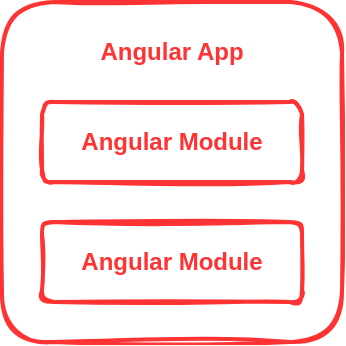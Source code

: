 <mxfile version="16.2.7" type="device" pages="4"><diagram id="6hQjORxy9jmHV5-0IQ4p" name="monolithic-app-angular"><mxGraphModel dx="868" dy="457" grid="1" gridSize="10" guides="1" tooltips="1" connect="1" arrows="1" fold="1" page="1" pageScale="1" pageWidth="850" pageHeight="1100" math="0" shadow="0"><root><mxCell id="0"/><mxCell id="1" parent="0"/><mxCell id="EYxZt8uppS_rB0u5hhvg-3" value="" style="rounded=1;whiteSpace=wrap;html=1;strokeWidth=2;fillWeight=4;hachureGap=8;hachureAngle=45;fillColor=none;sketch=1;glass=0;fillStyle=hachure;fontSize=14;fontColor=#FF3333;strokeColor=#FF3333;" vertex="1" parent="1"><mxGeometry x="280" y="130" width="170" height="170" as="geometry"/></mxCell><mxCell id="EYxZt8uppS_rB0u5hhvg-4" value="Angular App" style="text;html=1;strokeColor=none;fillColor=none;align=center;verticalAlign=middle;whiteSpace=wrap;rounded=0;dashed=1;strokeWidth=3;fontColor=#FF3333;fontStyle=1" vertex="1" parent="1"><mxGeometry x="320" y="140" width="90" height="30" as="geometry"/></mxCell><mxCell id="EYxZt8uppS_rB0u5hhvg-14" value="" style="group" vertex="1" connectable="0" parent="1"><mxGeometry x="300" y="240" width="130" height="40" as="geometry"/></mxCell><mxCell id="EYxZt8uppS_rB0u5hhvg-12" value="" style="rounded=1;whiteSpace=wrap;html=1;strokeWidth=2;fillWeight=4;hachureGap=8;hachureAngle=45;fillColor=none;sketch=1;glass=0;fillStyle=hachure;fontSize=14;fontColor=#FF3333;strokeColor=#FF3333;" vertex="1" parent="EYxZt8uppS_rB0u5hhvg-14"><mxGeometry width="130" height="40" as="geometry"/></mxCell><mxCell id="EYxZt8uppS_rB0u5hhvg-13" value="Angular Module" style="text;html=1;strokeColor=none;fillColor=none;align=center;verticalAlign=middle;whiteSpace=wrap;rounded=0;dashed=1;strokeWidth=3;fontColor=#FF3333;fontStyle=1" vertex="1" parent="EYxZt8uppS_rB0u5hhvg-14"><mxGeometry x="5" y="10" width="120" height="20" as="geometry"/></mxCell><mxCell id="EYxZt8uppS_rB0u5hhvg-15" value="" style="group" vertex="1" connectable="0" parent="1"><mxGeometry x="300" y="180" width="130" height="40" as="geometry"/></mxCell><mxCell id="EYxZt8uppS_rB0u5hhvg-16" value="" style="rounded=1;whiteSpace=wrap;html=1;strokeWidth=2;fillWeight=4;hachureGap=8;hachureAngle=45;fillColor=none;sketch=1;glass=0;fillStyle=hachure;fontSize=14;fontColor=#FF3333;strokeColor=#FF3333;" vertex="1" parent="EYxZt8uppS_rB0u5hhvg-15"><mxGeometry width="130" height="40" as="geometry"/></mxCell><mxCell id="EYxZt8uppS_rB0u5hhvg-17" value="Angular Module" style="text;html=1;strokeColor=none;fillColor=none;align=center;verticalAlign=middle;whiteSpace=wrap;rounded=0;dashed=1;strokeWidth=3;fontColor=#FF3333;fontStyle=1" vertex="1" parent="EYxZt8uppS_rB0u5hhvg-15"><mxGeometry x="5" y="10" width="120" height="20" as="geometry"/></mxCell></root></mxGraphModel></diagram><diagram id="T0KcC18ViXUMIRlkmi0e" name="mfe-app-angular-vue-react"><mxGraphModel dx="496" dy="261" grid="1" gridSize="10" guides="1" tooltips="1" connect="1" arrows="1" fold="1" page="1" pageScale="1" pageWidth="850" pageHeight="1100" math="0" shadow="0"><root><mxCell id="V2KbLttilXxaS-Edt_Sh-0"/><mxCell id="V2KbLttilXxaS-Edt_Sh-1" parent="V2KbLttilXxaS-Edt_Sh-0"/><mxCell id="kul-6z-2hUH7PZqRBXVa-0" value="" style="rounded=1;whiteSpace=wrap;html=1;strokeWidth=2;fillWeight=4;hachureGap=8;hachureAngle=45;fillColor=none;sketch=1;glass=0;fillStyle=hachure;fontSize=14;fontColor=#FF3333;strokeColor=#FF3333;" vertex="1" parent="V2KbLttilXxaS-Edt_Sh-1"><mxGeometry x="280" y="130" width="170" height="170" as="geometry"/></mxCell><mxCell id="kul-6z-2hUH7PZqRBXVa-1" value="Angular App" style="text;html=1;strokeColor=none;fillColor=none;align=center;verticalAlign=middle;whiteSpace=wrap;rounded=0;dashed=1;strokeWidth=3;fontColor=#FF3333;fontStyle=1" vertex="1" parent="V2KbLttilXxaS-Edt_Sh-1"><mxGeometry x="320" y="140" width="90" height="30" as="geometry"/></mxCell><mxCell id="kul-6z-2hUH7PZqRBXVa-3" value="" style="rounded=1;whiteSpace=wrap;html=1;strokeWidth=2;fillWeight=4;hachureGap=8;hachureAngle=45;fillColor=none;sketch=1;glass=0;fillStyle=hachure;fontSize=14;fontColor=#3399FF;strokeColor=#3399FF;" vertex="1" parent="V2KbLttilXxaS-Edt_Sh-1"><mxGeometry x="300" y="240" width="130" height="40" as="geometry"/></mxCell><mxCell id="kul-6z-2hUH7PZqRBXVa-4" value="React Module" style="text;html=1;strokeColor=none;fillColor=none;align=center;verticalAlign=middle;whiteSpace=wrap;rounded=0;dashed=1;strokeWidth=3;fontColor=#3399FF;fontStyle=1" vertex="1" parent="V2KbLttilXxaS-Edt_Sh-1"><mxGeometry x="305" y="250" width="120" height="20" as="geometry"/></mxCell><mxCell id="kul-6z-2hUH7PZqRBXVa-6" value="" style="rounded=1;whiteSpace=wrap;html=1;strokeWidth=2;fillWeight=4;hachureGap=8;hachureAngle=45;fillColor=none;sketch=1;glass=0;fillStyle=hachure;fontSize=14;fontColor=#42B983;strokeColor=#42B983;" vertex="1" parent="V2KbLttilXxaS-Edt_Sh-1"><mxGeometry x="300" y="180" width="130" height="40" as="geometry"/></mxCell><mxCell id="kul-6z-2hUH7PZqRBXVa-7" value="VueJS Module" style="text;html=1;strokeColor=none;fillColor=none;align=center;verticalAlign=middle;whiteSpace=wrap;rounded=0;dashed=1;strokeWidth=3;fontColor=#42b983;fontStyle=1" vertex="1" parent="V2KbLttilXxaS-Edt_Sh-1"><mxGeometry x="305" y="190" width="120" height="20" as="geometry"/></mxCell></root></mxGraphModel></diagram><diagram id="6srt083WyVJWuxPtIyyT" name="monolithic-mfe-deploy-diffs"><mxGraphModel dx="868" dy="457" grid="1" gridSize="10" guides="1" tooltips="1" connect="1" arrows="1" fold="1" page="1" pageScale="1" pageWidth="850" pageHeight="1100" math="0" shadow="0"><root><mxCell id="w4vLt0-8CV83Sgqcpj6H-0"/><mxCell id="w4vLt0-8CV83Sgqcpj6H-1" parent="w4vLt0-8CV83Sgqcpj6H-0"/><mxCell id="NQfKZTe2A8nOfzXjm1H9-9" value="" style="edgeStyle=orthogonalEdgeStyle;rounded=0;orthogonalLoop=1;jettySize=auto;html=1;fontColor=#000000;" edge="1" parent="w4vLt0-8CV83Sgqcpj6H-1" source="NQfKZTe2A8nOfzXjm1H9-0" target="NQfKZTe2A8nOfzXjm1H9-8"><mxGeometry relative="1" as="geometry"/></mxCell><mxCell id="NQfKZTe2A8nOfzXjm1H9-0" value="" style="rounded=1;whiteSpace=wrap;html=1;strokeWidth=2;fillWeight=4;hachureGap=8;hachureAngle=45;fillColor=none;sketch=1;glass=0;fillStyle=hachure;fontSize=14;fontColor=#000000;strokeColor=#000000;" vertex="1" parent="w4vLt0-8CV83Sgqcpj6H-1"><mxGeometry x="200" y="70" width="170" height="170" as="geometry"/></mxCell><mxCell id="NQfKZTe2A8nOfzXjm1H9-1" value="Monolithic App" style="text;html=1;strokeColor=none;fillColor=none;align=center;verticalAlign=middle;whiteSpace=wrap;rounded=0;dashed=1;strokeWidth=3;fontColor=#000000;fontStyle=1" vertex="1" parent="w4vLt0-8CV83Sgqcpj6H-1"><mxGeometry x="230" y="80" width="110" height="30" as="geometry"/></mxCell><mxCell id="NQfKZTe2A8nOfzXjm1H9-2" value="" style="group;fontColor=#000000;strokeColor=#000000;container=0;" vertex="1" connectable="0" parent="w4vLt0-8CV83Sgqcpj6H-1"><mxGeometry x="220" y="180" width="130" height="40" as="geometry"/></mxCell><mxCell id="NQfKZTe2A8nOfzXjm1H9-5" value="" style="group;fontColor=#000000;strokeColor=#000000;container=0;" vertex="1" connectable="0" parent="w4vLt0-8CV83Sgqcpj6H-1"><mxGeometry x="220" y="120" width="130" height="40" as="geometry"/></mxCell><mxCell id="NQfKZTe2A8nOfzXjm1H9-3" value="" style="rounded=1;whiteSpace=wrap;html=1;strokeWidth=2;fillWeight=4;hachureGap=8;hachureAngle=45;fillColor=none;sketch=1;glass=0;fillStyle=hachure;fontSize=14;fontColor=#000000;strokeColor=#000000;" vertex="1" parent="w4vLt0-8CV83Sgqcpj6H-1"><mxGeometry x="220" y="180" width="130" height="40" as="geometry"/></mxCell><mxCell id="NQfKZTe2A8nOfzXjm1H9-4" value="Module 2" style="text;html=1;strokeColor=none;fillColor=none;align=center;verticalAlign=middle;whiteSpace=wrap;rounded=0;dashed=1;strokeWidth=3;fontColor=#000000;fontStyle=1" vertex="1" parent="w4vLt0-8CV83Sgqcpj6H-1"><mxGeometry x="225" y="190" width="120" height="20" as="geometry"/></mxCell><mxCell id="NQfKZTe2A8nOfzXjm1H9-6" value="" style="rounded=1;whiteSpace=wrap;html=1;strokeWidth=2;fillWeight=4;hachureGap=8;hachureAngle=45;fillColor=none;sketch=1;glass=0;fillStyle=hachure;fontSize=14;fontColor=#000000;strokeColor=#000000;" vertex="1" parent="w4vLt0-8CV83Sgqcpj6H-1"><mxGeometry x="220" y="120" width="130" height="40" as="geometry"/></mxCell><mxCell id="NQfKZTe2A8nOfzXjm1H9-7" value="Module 1" style="text;html=1;strokeColor=none;fillColor=none;align=center;verticalAlign=middle;whiteSpace=wrap;rounded=0;dashed=1;strokeWidth=3;fontColor=#000000;fontStyle=1" vertex="1" parent="w4vLt0-8CV83Sgqcpj6H-1"><mxGeometry x="225" y="130" width="120" height="20" as="geometry"/></mxCell><mxCell id="NQfKZTe2A8nOfzXjm1H9-8" value="&lt;b&gt;&lt;font style=&quot;font-size: 12px&quot;&gt;PKG&lt;/font&gt;&lt;/b&gt;" style="rounded=1;whiteSpace=wrap;html=1;strokeWidth=2;fillWeight=4;hachureGap=8;hachureAngle=45;fillColor=none;sketch=1;glass=0;fillStyle=hachure;fontSize=14;fontColor=#000000;strokeColor=#000000;" vertex="1" parent="w4vLt0-8CV83Sgqcpj6H-1"><mxGeometry x="460" y="130" width="50" height="50" as="geometry"/></mxCell><mxCell id="8pSkRPapyA1tyv8y7svJ-12" style="rounded=0;orthogonalLoop=1;jettySize=auto;html=1;exitX=1;exitY=0.25;exitDx=0;exitDy=0;fontSize=12;fontColor=#3399FF;strokeColor=#FF3333;" edge="1" parent="w4vLt0-8CV83Sgqcpj6H-1" source="8pSkRPapyA1tyv8y7svJ-0" target="8pSkRPapyA1tyv8y7svJ-9"><mxGeometry relative="1" as="geometry"/></mxCell><mxCell id="8pSkRPapyA1tyv8y7svJ-0" value="" style="rounded=1;whiteSpace=wrap;html=1;strokeWidth=2;fillWeight=4;hachureGap=8;hachureAngle=45;fillColor=none;sketch=1;glass=0;fillStyle=hachure;fontSize=14;fontColor=#FF3333;strokeColor=#FF3333;" vertex="1" parent="w4vLt0-8CV83Sgqcpj6H-1"><mxGeometry x="200" y="260" width="170" height="170" as="geometry"/></mxCell><mxCell id="8pSkRPapyA1tyv8y7svJ-1" value="Angular App" style="text;html=1;strokeColor=none;fillColor=none;align=center;verticalAlign=middle;whiteSpace=wrap;rounded=0;dashed=1;strokeWidth=3;fontColor=#FF3333;fontStyle=1" vertex="1" parent="w4vLt0-8CV83Sgqcpj6H-1"><mxGeometry x="240" y="270" width="90" height="30" as="geometry"/></mxCell><mxCell id="8pSkRPapyA1tyv8y7svJ-14" style="rounded=0;orthogonalLoop=1;jettySize=auto;html=1;exitX=1;exitY=0.5;exitDx=0;exitDy=0;fontSize=12;fontColor=#3399FF;strokeColor=#3399FF;" edge="1" parent="w4vLt0-8CV83Sgqcpj6H-1" source="8pSkRPapyA1tyv8y7svJ-2" target="8pSkRPapyA1tyv8y7svJ-11"><mxGeometry relative="1" as="geometry"/></mxCell><mxCell id="8pSkRPapyA1tyv8y7svJ-2" value="" style="rounded=1;whiteSpace=wrap;html=1;strokeWidth=2;fillWeight=4;hachureGap=8;hachureAngle=45;fillColor=none;sketch=1;glass=0;fillStyle=hachure;fontSize=14;fontColor=#3399FF;strokeColor=#3399FF;" vertex="1" parent="w4vLt0-8CV83Sgqcpj6H-1"><mxGeometry x="220" y="370" width="130" height="40" as="geometry"/></mxCell><mxCell id="8pSkRPapyA1tyv8y7svJ-3" value="React Module" style="text;html=1;strokeColor=none;fillColor=none;align=center;verticalAlign=middle;whiteSpace=wrap;rounded=0;dashed=1;strokeWidth=3;fontColor=#3399FF;fontStyle=1" vertex="1" parent="w4vLt0-8CV83Sgqcpj6H-1"><mxGeometry x="225" y="380" width="120" height="20" as="geometry"/></mxCell><mxCell id="8pSkRPapyA1tyv8y7svJ-13" style="rounded=0;orthogonalLoop=1;jettySize=auto;html=1;exitX=1;exitY=0.5;exitDx=0;exitDy=0;entryX=0;entryY=0.5;entryDx=0;entryDy=0;fontSize=12;fontColor=#3399FF;strokeColor=#42B983;" edge="1" parent="w4vLt0-8CV83Sgqcpj6H-1" source="8pSkRPapyA1tyv8y7svJ-4" target="8pSkRPapyA1tyv8y7svJ-10"><mxGeometry relative="1" as="geometry"/></mxCell><mxCell id="8pSkRPapyA1tyv8y7svJ-4" value="" style="rounded=1;whiteSpace=wrap;html=1;strokeWidth=2;fillWeight=4;hachureGap=8;hachureAngle=45;fillColor=none;sketch=1;glass=0;fillStyle=hachure;fontSize=14;fontColor=#42B983;strokeColor=#42B983;" vertex="1" parent="w4vLt0-8CV83Sgqcpj6H-1"><mxGeometry x="220" y="310" width="130" height="40" as="geometry"/></mxCell><mxCell id="8pSkRPapyA1tyv8y7svJ-5" value="VueJS Module" style="text;html=1;strokeColor=none;fillColor=none;align=center;verticalAlign=middle;whiteSpace=wrap;rounded=0;dashed=1;strokeWidth=3;fontColor=#42b983;fontStyle=1" vertex="1" parent="w4vLt0-8CV83Sgqcpj6H-1"><mxGeometry x="225" y="320" width="120" height="20" as="geometry"/></mxCell><mxCell id="8pSkRPapyA1tyv8y7svJ-9" value="&lt;b&gt;&lt;font style=&quot;font-size: 12px&quot;&gt;PKG&lt;/font&gt;&lt;/b&gt;" style="rounded=1;whiteSpace=wrap;html=1;strokeWidth=2;fillWeight=4;hachureGap=8;hachureAngle=45;fillColor=none;sketch=1;glass=0;fillStyle=hachure;fontSize=14;fontColor=#FF3333;strokeColor=#FF3333;" vertex="1" parent="w4vLt0-8CV83Sgqcpj6H-1"><mxGeometry x="460" y="260" width="50" height="50" as="geometry"/></mxCell><mxCell id="8pSkRPapyA1tyv8y7svJ-10" value="&lt;b&gt;&lt;font style=&quot;font-size: 12px&quot;&gt;PKG&lt;/font&gt;&lt;/b&gt;" style="rounded=1;whiteSpace=wrap;html=1;strokeWidth=2;fillWeight=4;hachureGap=8;hachureAngle=45;fillColor=none;sketch=1;glass=0;fillStyle=hachure;fontSize=14;fontColor=#42B983;strokeColor=#42B983;" vertex="1" parent="w4vLt0-8CV83Sgqcpj6H-1"><mxGeometry x="460" y="320" width="50" height="50" as="geometry"/></mxCell><mxCell id="8pSkRPapyA1tyv8y7svJ-11" value="&lt;b&gt;&lt;font style=&quot;font-size: 12px&quot;&gt;PKG&lt;/font&gt;&lt;/b&gt;" style="rounded=1;whiteSpace=wrap;html=1;strokeWidth=2;fillWeight=4;hachureGap=8;hachureAngle=45;fillColor=none;sketch=1;glass=0;fillStyle=hachure;fontSize=14;fontColor=#3399FF;strokeColor=#3399FF;" vertex="1" parent="w4vLt0-8CV83Sgqcpj6H-1"><mxGeometry x="460" y="380" width="50" height="50" as="geometry"/></mxCell></root></mxGraphModel></diagram><diagram id="daCMn9-6FfW6eUz6HLwW" name="multiple-teams-same-app"><mxGraphModel dx="496" dy="261" grid="1" gridSize="10" guides="1" tooltips="1" connect="1" arrows="1" fold="1" page="1" pageScale="1" pageWidth="850" pageHeight="1100" math="0" shadow="0"><root><mxCell id="8AKiwi6L-EDFNsecS25Z-0"/><mxCell id="8AKiwi6L-EDFNsecS25Z-1" parent="8AKiwi6L-EDFNsecS25Z-0"/><mxCell id="2yAG7TyYbE1dg3kKf4Ne-0" value="" style="rounded=1;whiteSpace=wrap;html=1;strokeWidth=2;fillWeight=4;hachureGap=8;hachureAngle=45;fillColor=none;sketch=1;glass=0;fillStyle=hachure;fontSize=14;fontColor=#FF3333;strokeColor=#FF3333;" vertex="1" parent="8AKiwi6L-EDFNsecS25Z-1"><mxGeometry x="390" y="80" width="170" height="170" as="geometry"/></mxCell><mxCell id="2yAG7TyYbE1dg3kKf4Ne-1" value="Angular App" style="text;html=1;strokeColor=none;fillColor=none;align=center;verticalAlign=middle;whiteSpace=wrap;rounded=0;dashed=1;strokeWidth=3;fontColor=#FF3333;fontStyle=1" vertex="1" parent="8AKiwi6L-EDFNsecS25Z-1"><mxGeometry x="430" y="90" width="90" height="30" as="geometry"/></mxCell><mxCell id="2yAG7TyYbE1dg3kKf4Ne-2" value="" style="rounded=1;whiteSpace=wrap;html=1;strokeWidth=2;fillWeight=4;hachureGap=8;hachureAngle=45;fillColor=none;sketch=1;glass=0;fillStyle=hachure;fontSize=14;fontColor=#3399FF;strokeColor=#3399FF;" vertex="1" parent="8AKiwi6L-EDFNsecS25Z-1"><mxGeometry x="410" y="190" width="130" height="40" as="geometry"/></mxCell><mxCell id="2yAG7TyYbE1dg3kKf4Ne-3" value="React Module" style="text;html=1;strokeColor=none;fillColor=none;align=center;verticalAlign=middle;whiteSpace=wrap;rounded=0;dashed=1;strokeWidth=3;fontColor=#3399FF;fontStyle=1" vertex="1" parent="8AKiwi6L-EDFNsecS25Z-1"><mxGeometry x="415" y="200" width="120" height="20" as="geometry"/></mxCell><mxCell id="2yAG7TyYbE1dg3kKf4Ne-4" value="" style="rounded=1;whiteSpace=wrap;html=1;strokeWidth=2;fillWeight=4;hachureGap=8;hachureAngle=45;fillColor=none;sketch=1;glass=0;fillStyle=hachure;fontSize=14;fontColor=#42B983;strokeColor=#42B983;" vertex="1" parent="8AKiwi6L-EDFNsecS25Z-1"><mxGeometry x="410" y="130" width="130" height="40" as="geometry"/></mxCell><mxCell id="2yAG7TyYbE1dg3kKf4Ne-5" value="VueJS Module" style="text;html=1;strokeColor=none;fillColor=none;align=center;verticalAlign=middle;whiteSpace=wrap;rounded=0;dashed=1;strokeWidth=3;fontColor=#42b983;fontStyle=1" vertex="1" parent="8AKiwi6L-EDFNsecS25Z-1"><mxGeometry x="415" y="140" width="120" height="20" as="geometry"/></mxCell><mxCell id="2yAG7TyYbE1dg3kKf4Ne-13" value="" style="group;aspect=fixed;" vertex="1" connectable="0" parent="8AKiwi6L-EDFNsecS25Z-1"><mxGeometry x="285" y="100" width="50" height="30" as="geometry"/></mxCell><mxCell id="2yAG7TyYbE1dg3kKf4Ne-10" value="" style="shape=actor;whiteSpace=wrap;html=1;rounded=1;sketch=1;fontSize=12;fontColor=#FF3333;strokeColor=#FF3333;fillColor=none;strokeWidth=2;aspect=fixed;" vertex="1" parent="2yAG7TyYbE1dg3kKf4Ne-13"><mxGeometry y="7.5" width="15" height="22.5" as="geometry"/></mxCell><mxCell id="2yAG7TyYbE1dg3kKf4Ne-9" value="" style="shape=actor;whiteSpace=wrap;html=1;rounded=1;sketch=1;fontSize=12;fontColor=#FF3333;strokeColor=#FF3333;fillColor=none;strokeWidth=2;aspect=fixed;" vertex="1" parent="2yAG7TyYbE1dg3kKf4Ne-13"><mxGeometry x="15.002" width="19.995" height="30" as="geometry"/></mxCell><mxCell id="2yAG7TyYbE1dg3kKf4Ne-12" value="" style="shape=actor;whiteSpace=wrap;html=1;rounded=1;sketch=1;fontSize=12;fontColor=#FF3333;strokeColor=#FF3333;fillColor=none;strokeWidth=2;aspect=fixed;" vertex="1" parent="2yAG7TyYbE1dg3kKf4Ne-13"><mxGeometry x="34.998" y="7.5" width="15" height="22.5" as="geometry"/></mxCell><mxCell id="2yAG7TyYbE1dg3kKf4Ne-14" value="" style="group;aspect=fixed;" vertex="1" connectable="0" parent="8AKiwi6L-EDFNsecS25Z-1"><mxGeometry x="284.16" y="155" width="50" height="30" as="geometry"/></mxCell><mxCell id="2yAG7TyYbE1dg3kKf4Ne-15" value="" style="shape=actor;whiteSpace=wrap;html=1;rounded=1;sketch=1;fontSize=12;fontColor=#FF3333;strokeColor=#42B983;fillColor=none;strokeWidth=2;aspect=fixed;" vertex="1" parent="2yAG7TyYbE1dg3kKf4Ne-14"><mxGeometry y="7.5" width="15" height="22.5" as="geometry"/></mxCell><mxCell id="2yAG7TyYbE1dg3kKf4Ne-16" value="" style="shape=actor;whiteSpace=wrap;html=1;rounded=1;sketch=1;fontSize=12;fontColor=#FF3333;strokeColor=#42B983;fillColor=none;strokeWidth=2;aspect=fixed;" vertex="1" parent="2yAG7TyYbE1dg3kKf4Ne-14"><mxGeometry x="15.002" width="19.995" height="30" as="geometry"/></mxCell><mxCell id="2yAG7TyYbE1dg3kKf4Ne-17" value="" style="shape=actor;whiteSpace=wrap;html=1;rounded=1;sketch=1;fontSize=12;fontColor=#FF3333;strokeColor=#42B983;fillColor=none;strokeWidth=2;aspect=fixed;" vertex="1" parent="2yAG7TyYbE1dg3kKf4Ne-14"><mxGeometry x="34.998" y="7.5" width="15" height="22.5" as="geometry"/></mxCell><mxCell id="2yAG7TyYbE1dg3kKf4Ne-18" value="" style="group;aspect=fixed;" vertex="1" connectable="0" parent="8AKiwi6L-EDFNsecS25Z-1"><mxGeometry x="284.16" y="210" width="50" height="30" as="geometry"/></mxCell><mxCell id="2yAG7TyYbE1dg3kKf4Ne-19" value="" style="shape=actor;whiteSpace=wrap;html=1;rounded=1;sketch=1;fontSize=12;fontColor=#FF3333;strokeColor=#3399FF;fillColor=none;strokeWidth=2;aspect=fixed;" vertex="1" parent="2yAG7TyYbE1dg3kKf4Ne-18"><mxGeometry y="7.5" width="15" height="22.5" as="geometry"/></mxCell><mxCell id="2yAG7TyYbE1dg3kKf4Ne-20" value="" style="shape=actor;whiteSpace=wrap;html=1;rounded=1;sketch=1;fontSize=12;fontColor=#FF3333;strokeColor=#3399FF;fillColor=none;strokeWidth=2;aspect=fixed;" vertex="1" parent="2yAG7TyYbE1dg3kKf4Ne-18"><mxGeometry x="15.002" width="19.995" height="30" as="geometry"/></mxCell><mxCell id="2yAG7TyYbE1dg3kKf4Ne-21" value="" style="shape=actor;whiteSpace=wrap;html=1;rounded=1;sketch=1;fontSize=12;fontColor=#FF3333;strokeColor=#3399FF;fillColor=none;strokeWidth=2;aspect=fixed;" vertex="1" parent="2yAG7TyYbE1dg3kKf4Ne-18"><mxGeometry x="34.998" y="7.5" width="15" height="22.5" as="geometry"/></mxCell><mxCell id="2yAG7TyYbE1dg3kKf4Ne-22" style="edgeStyle=none;rounded=0;orthogonalLoop=1;jettySize=auto;html=1;entryX=0;entryY=0.25;entryDx=0;entryDy=0;fontSize=12;fontColor=#FF3333;strokeColor=#FF3333;" edge="1" parent="8AKiwi6L-EDFNsecS25Z-1" source="2yAG7TyYbE1dg3kKf4Ne-12" target="2yAG7TyYbE1dg3kKf4Ne-0"><mxGeometry relative="1" as="geometry"/></mxCell><mxCell id="2yAG7TyYbE1dg3kKf4Ne-23" style="edgeStyle=none;rounded=0;orthogonalLoop=1;jettySize=auto;html=1;entryX=0;entryY=0.5;entryDx=0;entryDy=0;fontSize=12;fontColor=#FF3333;strokeColor=#42B983;" edge="1" parent="8AKiwi6L-EDFNsecS25Z-1" source="2yAG7TyYbE1dg3kKf4Ne-17" target="2yAG7TyYbE1dg3kKf4Ne-4"><mxGeometry relative="1" as="geometry"/></mxCell><mxCell id="2yAG7TyYbE1dg3kKf4Ne-24" style="edgeStyle=none;rounded=0;orthogonalLoop=1;jettySize=auto;html=1;entryX=0;entryY=0.5;entryDx=0;entryDy=0;fontSize=12;fontColor=#FF3333;strokeColor=#3399FF;" edge="1" parent="8AKiwi6L-EDFNsecS25Z-1" source="2yAG7TyYbE1dg3kKf4Ne-21" target="2yAG7TyYbE1dg3kKf4Ne-2"><mxGeometry relative="1" as="geometry"/></mxCell><mxCell id="2yAG7TyYbE1dg3kKf4Ne-25" value="Angular Team" style="text;html=1;strokeColor=none;fillColor=none;align=center;verticalAlign=middle;whiteSpace=wrap;rounded=0;dashed=1;strokeWidth=3;fontColor=#FF3333;fontStyle=1" vertex="1" parent="8AKiwi6L-EDFNsecS25Z-1"><mxGeometry x="259.16" y="76" width="101.67" height="30" as="geometry"/></mxCell><mxCell id="2yAG7TyYbE1dg3kKf4Ne-26" value="VueJS Team" style="text;html=1;strokeColor=none;fillColor=none;align=center;verticalAlign=middle;whiteSpace=wrap;rounded=0;dashed=1;strokeWidth=3;fontColor=#42B983;fontStyle=1" vertex="1" parent="8AKiwi6L-EDFNsecS25Z-1"><mxGeometry x="265.09" y="137" width="85.83" height="20" as="geometry"/></mxCell><mxCell id="2yAG7TyYbE1dg3kKf4Ne-27" value="React Team" style="text;html=1;strokeColor=none;fillColor=none;align=center;verticalAlign=middle;whiteSpace=wrap;rounded=0;dashed=1;strokeWidth=3;fontColor=#3399FF;fontStyle=1" vertex="1" parent="8AKiwi6L-EDFNsecS25Z-1"><mxGeometry x="266.24" y="189" width="85.84" height="25" as="geometry"/></mxCell></root></mxGraphModel></diagram></mxfile>